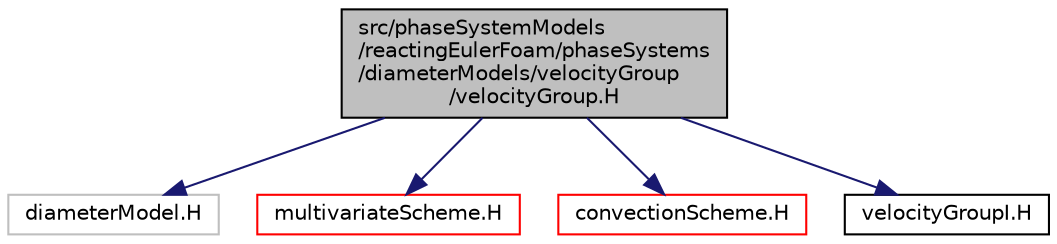 digraph "src/phaseSystemModels/reactingEulerFoam/phaseSystems/diameterModels/velocityGroup/velocityGroup.H"
{
  bgcolor="transparent";
  edge [fontname="Helvetica",fontsize="10",labelfontname="Helvetica",labelfontsize="10"];
  node [fontname="Helvetica",fontsize="10",shape=record];
  Node1 [label="src/phaseSystemModels\l/reactingEulerFoam/phaseSystems\l/diameterModels/velocityGroup\l/velocityGroup.H",height=0.2,width=0.4,color="black", fillcolor="grey75", style="filled" fontcolor="black"];
  Node1 -> Node2 [color="midnightblue",fontsize="10",style="solid",fontname="Helvetica"];
  Node2 [label="diameterModel.H",height=0.2,width=0.4,color="grey75"];
  Node1 -> Node3 [color="midnightblue",fontsize="10",style="solid",fontname="Helvetica"];
  Node3 [label="multivariateScheme.H",height=0.2,width=0.4,color="red",URL="$multivariateScheme_8H.html"];
  Node1 -> Node4 [color="midnightblue",fontsize="10",style="solid",fontname="Helvetica"];
  Node4 [label="convectionScheme.H",height=0.2,width=0.4,color="red",URL="$convectionScheme_8H.html"];
  Node1 -> Node5 [color="midnightblue",fontsize="10",style="solid",fontname="Helvetica"];
  Node5 [label="velocityGroupI.H",height=0.2,width=0.4,color="black",URL="$velocityGroupI_8H.html"];
}
